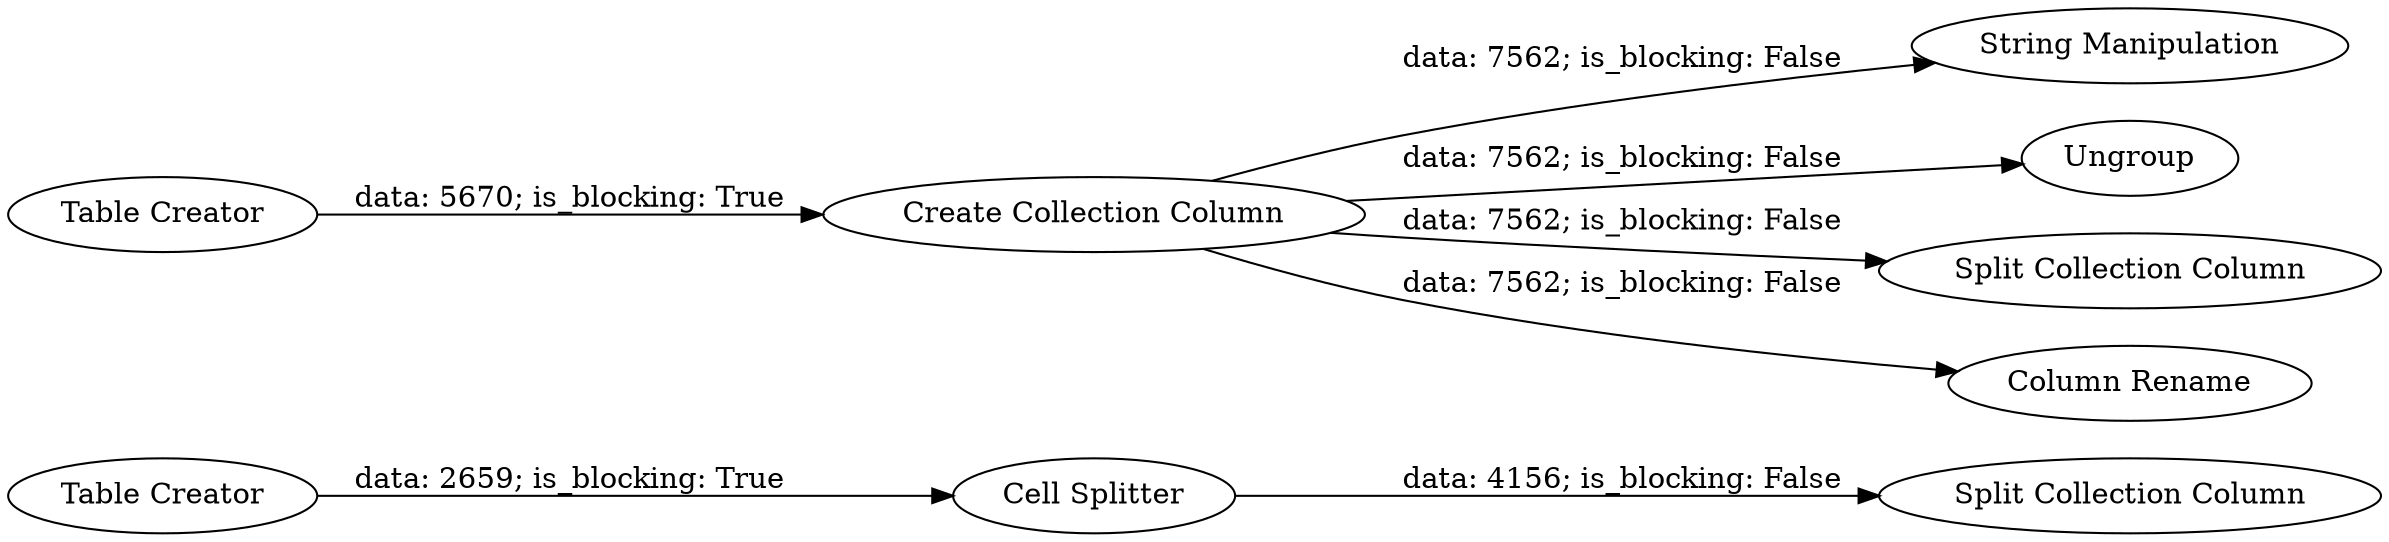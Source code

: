 digraph {
	"669835662152095765_138" [label="Table Creator"]
	"669835662152095765_139" [label="Split Collection Column"]
	"669835662152095765_32" [label="String Manipulation"]
	"669835662152095765_3" [label="Create Collection Column"]
	"669835662152095765_49" [label=Ungroup]
	"669835662152095765_50" [label="Split Collection Column"]
	"669835662152095765_137" [label="Cell Splitter"]
	"669835662152095765_2" [label="Table Creator"]
	"669835662152095765_1" [label="Column Rename"]
	"669835662152095765_2" -> "669835662152095765_3" [label="data: 5670; is_blocking: True"]
	"669835662152095765_138" -> "669835662152095765_137" [label="data: 2659; is_blocking: True"]
	"669835662152095765_3" -> "669835662152095765_1" [label="data: 7562; is_blocking: False"]
	"669835662152095765_3" -> "669835662152095765_49" [label="data: 7562; is_blocking: False"]
	"669835662152095765_3" -> "669835662152095765_50" [label="data: 7562; is_blocking: False"]
	"669835662152095765_137" -> "669835662152095765_139" [label="data: 4156; is_blocking: False"]
	"669835662152095765_3" -> "669835662152095765_32" [label="data: 7562; is_blocking: False"]
	rankdir=LR
}
